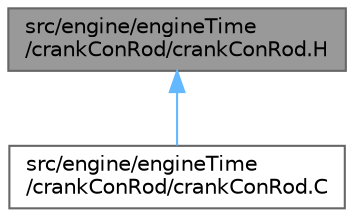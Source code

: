 digraph "src/engine/engineTime/crankConRod/crankConRod.H"
{
 // LATEX_PDF_SIZE
  bgcolor="transparent";
  edge [fontname=Helvetica,fontsize=10,labelfontname=Helvetica,labelfontsize=10];
  node [fontname=Helvetica,fontsize=10,shape=box,height=0.2,width=0.4];
  Node1 [id="Node000001",label="src/engine/engineTime\l/crankConRod/crankConRod.H",height=0.2,width=0.4,color="gray40", fillcolor="grey60", style="filled", fontcolor="black",tooltip=" "];
  Node1 -> Node2 [id="edge1_Node000001_Node000002",dir="back",color="steelblue1",style="solid",tooltip=" "];
  Node2 [id="Node000002",label="src/engine/engineTime\l/crankConRod/crankConRod.C",height=0.2,width=0.4,color="grey40", fillcolor="white", style="filled",URL="$crankConRod_8C.html",tooltip=" "];
}
